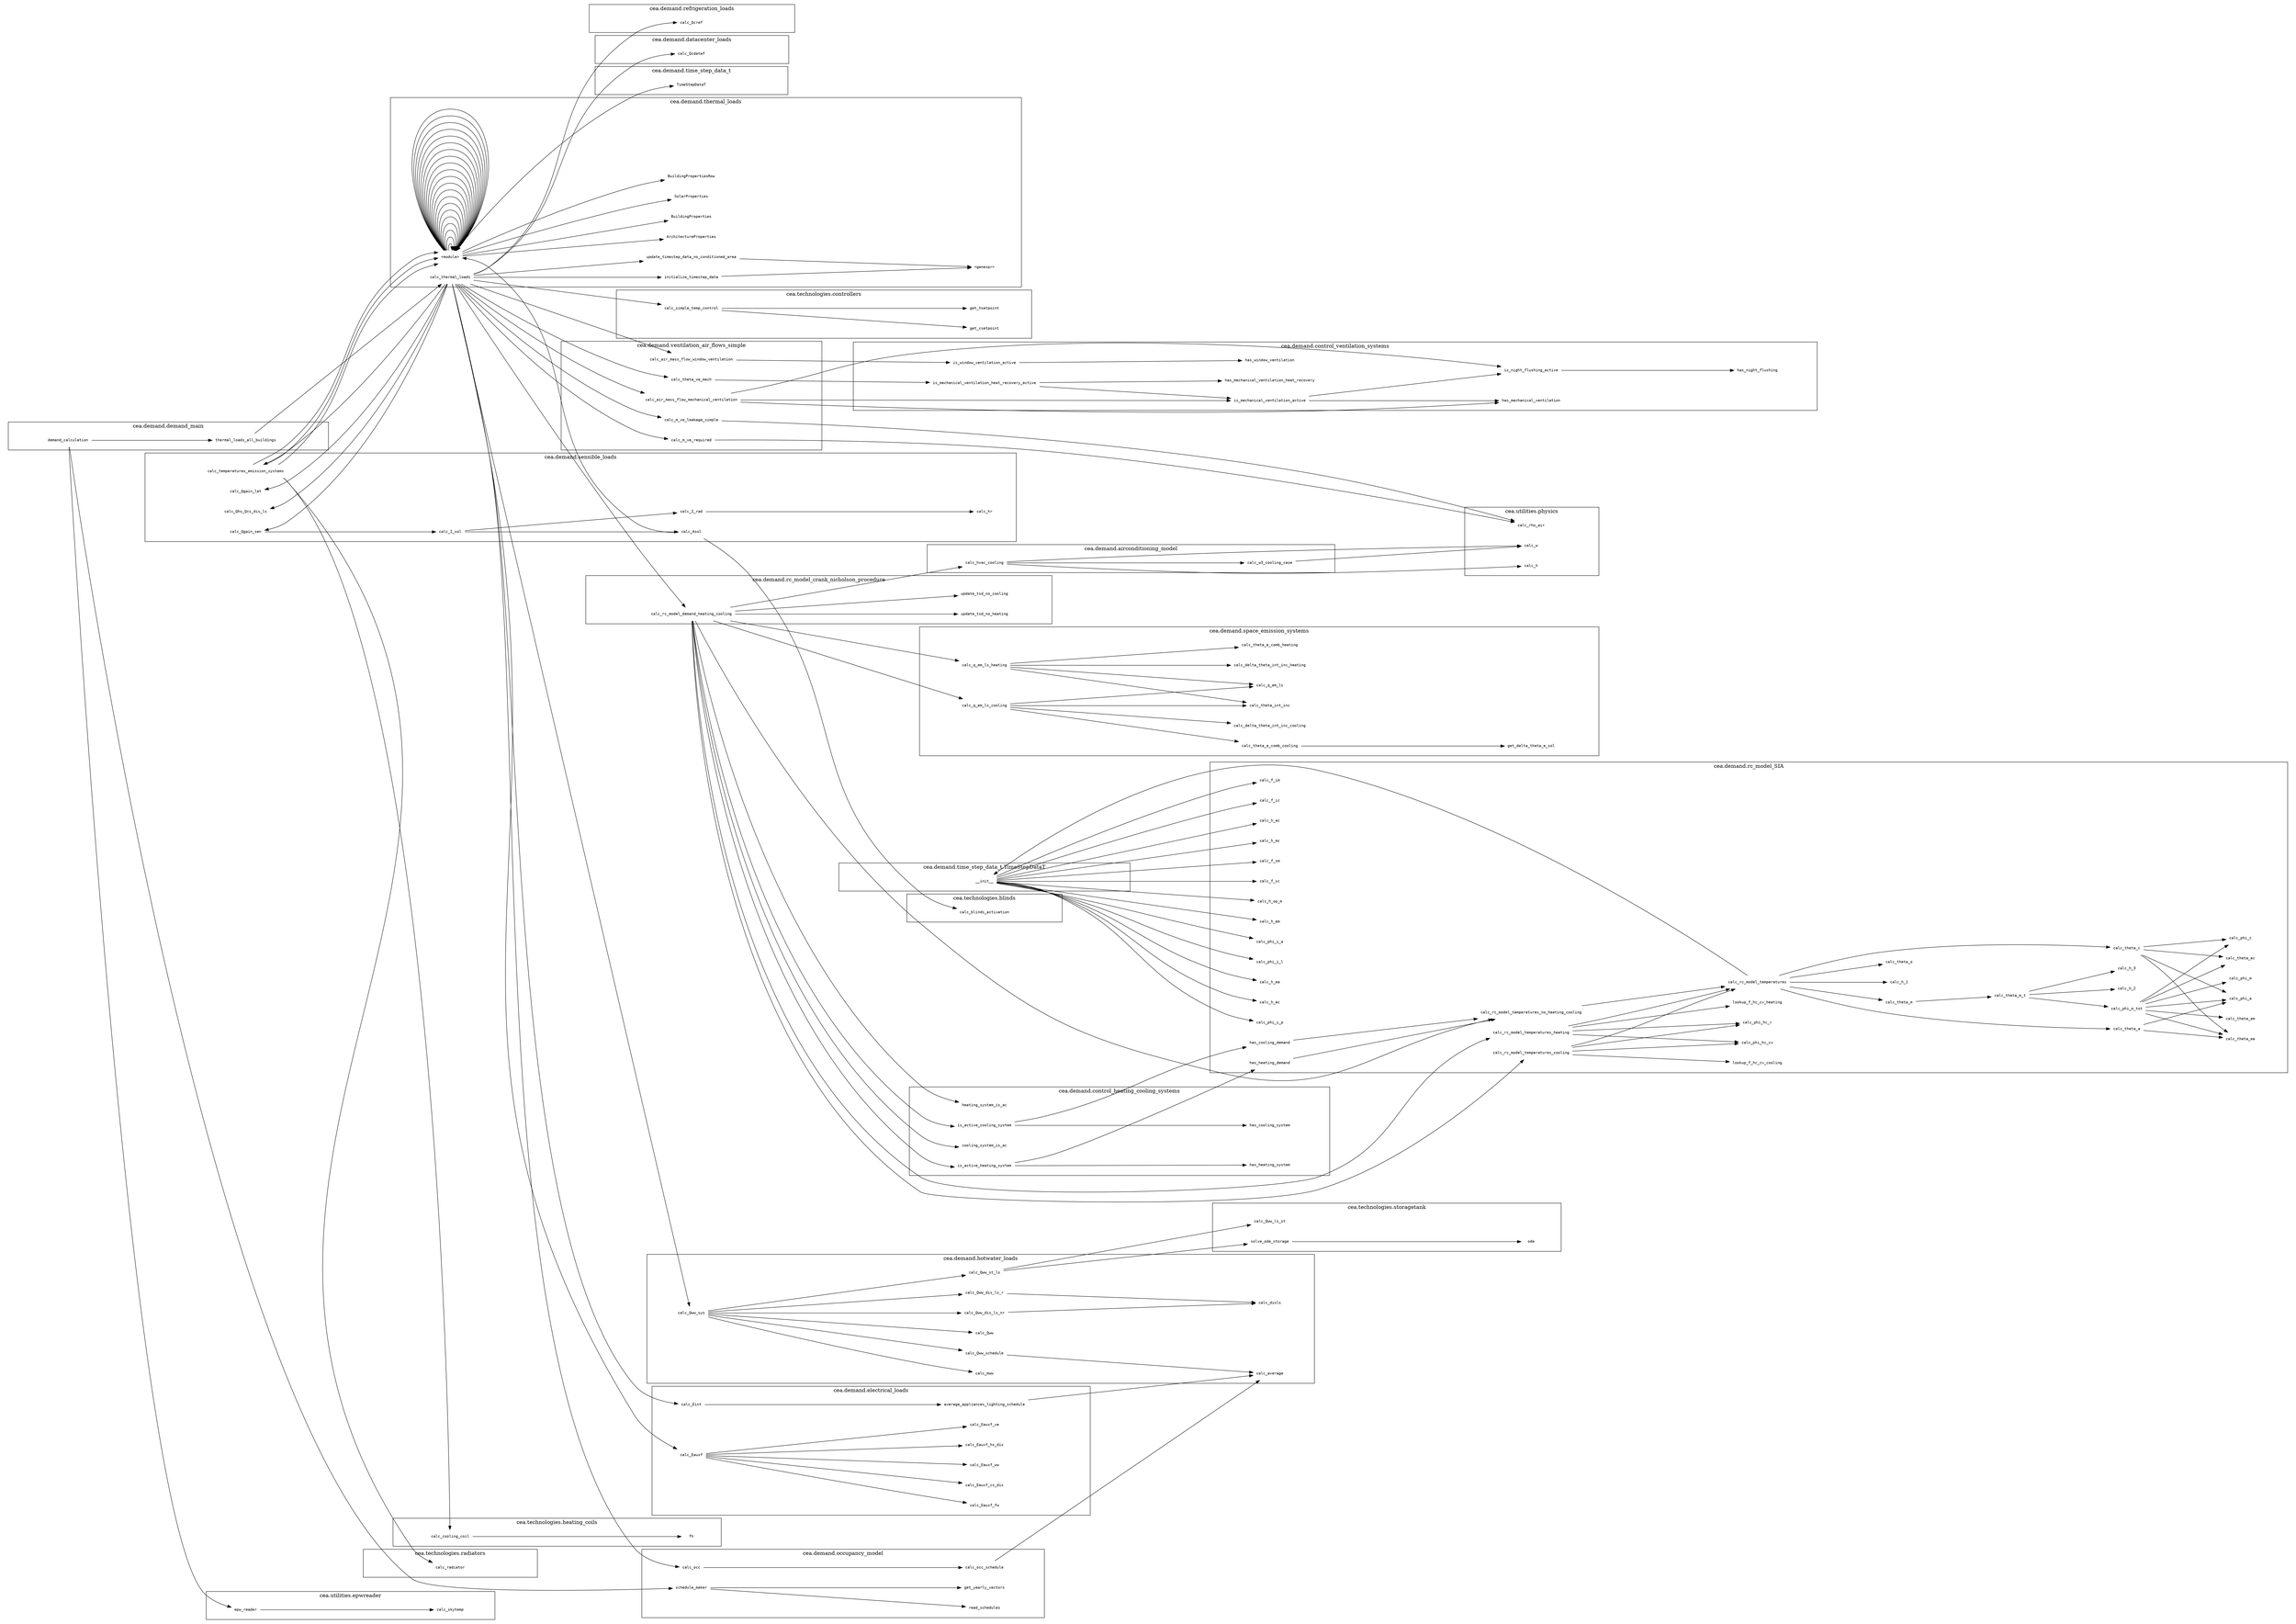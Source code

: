 digraph demand_function_graph {
  rankdir=LR;
  ratio=0.7072135785007072;
  edge[weight=1.2];
  node [shape=plaintext, ranksep=0.7, nodesep=0.7, fontsize=10, fontname=monospace, color=none];
  subgraph "cluster_cea.demand.thermal_loads" {
    "initialize_timestep_data";
    "SolarProperties";
    "BuildingPropertiesRow";
    "ArchitectureProperties";
    "calc_thermal_loads";
    "<module>";
    "<genexpr>";
    "update_timestep_data_no_conditioned_area";
    "BuildingProperties";
    label="cea.demand.thermal_loads";
  }
  subgraph "cluster_cea.demand.time_step_data_t" {
    "<module>";
    "TimeStepDataT";
    label="cea.demand.time_step_data_t";
  }
  subgraph "cluster_cea.utilities.physics" {
    "calc_rho_air";
    "calc_h";
    "calc_w";
    "<module>";
    label="cea.utilities.physics";
  }
  subgraph "cluster_cea.utilities" {
    "<module>";
    label="cea.utilities";
  }
  subgraph "cluster_cea.technologies.controllers" {
    "calc_simple_temp_control";
    "get_csetpoint";
    "get_hsetpoint";
    "<module>";
    label="cea.technologies.controllers";
  }
  subgraph "cluster_cea.demand.control_ventilation_systems" {
    "has_window_ventilation";
    "is_mechanical_ventilation_active";
    "is_window_ventilation_active";
    "has_mechanical_ventilation";
    "has_night_flushing";
    "is_mechanical_ventilation_heat_recovery_active";
    "<module>";
    "is_night_flushing_active";
    "has_mechanical_ventilation_heat_recovery";
    label="cea.demand.control_ventilation_systems";
  }
  subgraph "cluster_cea.technologies.blinds" {
    "calc_blinds_activation";
    "<module>";
    label="cea.technologies.blinds";
  }
  subgraph "cluster_cea.demand.ventilation_air_flows_simple" {
    "calc_air_mass_flow_window_ventilation";
    "calc_m_ve_leakage_simple";
    "calc_air_mass_flow_mechanical_ventilation";
    "calc_theta_ve_mech";
    "<module>";
    "calc_m_ve_required";
    label="cea.demand.ventilation_air_flows_simple";
  }
  subgraph "cluster_cea.demand.hotwater_loads" {
    "calc_mww";
    "calc_average";
    "<module>";
    "calc_Qww_sys";
    "calc_Qww_schedule";
    "calc_Qww";
    "calc_disls";
    "calc_Qww_dis_ls_nr";
    "calc_Qww_st_ls";
    "calc_Qww_dis_ls_r";
    label="cea.demand.hotwater_loads";
  }
  subgraph "cluster_cea.technologies.storagetank" {
    "ode";
    "<module>";
    "calc_Qww_ls_st";
    "solve_ode_storage";
    label="cea.technologies.storagetank";
  }
  subgraph "cluster_cea.technologies.heating_coils" {
    "<module>";
    "calc_cooling_coil";
    "fh";
    label="cea.technologies.heating_coils";
  }
  subgraph "cluster_cea.demand.refrigeration_loads" {
    "<module>";
    "calc_Qcref";
    label="cea.demand.refrigeration_loads";
  }
  subgraph "cluster_cea.demand.occupancy_model" {
    "calc_average";
    "<module>";
    "calc_occ_schedule";
    "schedule_maker";
    "calc_occ";
    "get_yearly_vectors";
    "read_schedules";
    label="cea.demand.occupancy_model";
  }
  subgraph "cluster_cea.technologies.radiators" {
    "calc_radiator";
    "<module>";
    label="cea.technologies.radiators";
  }
  subgraph "cluster_cea.technologies" {
    "<module>";
    label="cea.technologies";
  }
  subgraph "cluster_cea.utilities.epwreader" {
    "<module>";
    "epw_reader";
    "calc_skytemp";
    label="cea.utilities.epwreader";
  }
  subgraph "cluster_cea.technologies.tabs" {
    "<module>";
    label="cea.technologies.tabs";
  }
  subgraph "cluster_cea.demand.datacenter_loads" {
    "<module>";
    "calc_Qcdataf";
    label="cea.demand.datacenter_loads";
  }
  subgraph "cluster_cea.demand.electrical_loads" {
    "<module>";
    "calc_Eauxf_hs_dis";
    "calc_Eauxf_ve";
    "calc_Eauxf_fw";
    "calc_Eint";
    "calc_Eauxf_cs_dis";
    "calc_average";
    "calc_Eauxf_ww";
    "average_appliances_lighting_schedule";
    "calc_Eauxf";
    label="cea.demand.electrical_loads";
  }
  subgraph "cluster_cea.demand.time_step_data_t.TimeStepDataT" {
    "__init__";
    label="cea.demand.time_step_data_t.TimeStepDataT";
  }
  subgraph "cluster_cea.demand.sensible_loads" {
    "calc_I_rad";
    "calc_I_sol";
    "calc_temperatures_emission_systems";
    "calc_Qgain_lat";
    "calc_Qhs_Qcs_dis_ls";
    "calc_Asol";
    "<module>";
    "calc_hr";
    "calc_Qgain_sen";
    label="cea.demand.sensible_loads";
  }
  subgraph "cluster_cea.demand.airconditioning_model" {
    "<module>";
    "calc_hvac_cooling";
    "calc_w3_cooling_case";
    label="cea.demand.airconditioning_model";
  }
  subgraph "cluster_cea.demand.rc_model_crank_nicholson_procedure" {
    "update_tsd_no_heating";
    "<module>";
    "calc_rc_model_demand_heating_cooling";
    "update_tsd_no_cooling";
    label="cea.demand.rc_model_crank_nicholson_procedure";
  }
  subgraph "cluster_cea.demand.demand_main" {
    "thermal_loads_all_buildings";
    "demand_calculation";
    "<module>";
    label="cea.demand.demand_main";
  }
  subgraph "cluster_cea.demand.space_emission_systems" {
    "calc_theta_int_inc";
    "<module>";
    "calc_q_em_ls_heating";
    "calc_delta_theta_int_inc_heating";
    "calc_delta_theta_int_inc_cooling";
    "calc_theta_e_comb_heating";
    "get_delta_theta_e_sol";
    "calc_theta_e_comb_cooling";
    "calc_q_em_ls_cooling";
    "calc_q_em_ls";
    label="cea.demand.space_emission_systems";
  }
  subgraph "cluster_cea.demand.rc_model_SIA" {
    "calc_h_op_m";
    "calc_theta_ea";
    "calc_theta_ec";
    "calc_theta_em";
    "calc_h_em";
    "calc_phi_i_a";
    "calc_phi_i_l";
    "calc_h_ea";
    "calc_h_ec";
    "calc_phi_i_p";
    "has_cooling_demand";
    "calc_rc_model_temperatures";
    "<module>";
    "calc_phi_m_tot";
    "calc_theta_a";
    "calc_phi_hc_cv";
    "calc_f_im";
    "calc_f_ic";
    "calc_theta_m";
    "calc_h_2";
    "calc_h_1";
    "calc_rc_model_temperatures_no_heating_cooling";
    "calc_rc_model_temperatures_heating";
    "calc_h_ac";
    "calc_theta_o";
    "calc_rc_model_temperatures_cooling";
    "has_heating_demand";
    "lookup_f_hc_cv_cooling";
    "calc_phi_hc_r";
    "calc_phi_a";
    "calc_phi_c";
    "calc_phi_m";
    "calc_h_mc";
    "calc_h_3";
    "calc_theta_m_t";
    "calc_f_sm";
    "calc_f_sc";
    "lookup_f_hc_cv_heating";
    "calc_theta_c";
    label="cea.demand.rc_model_SIA";
  }
  subgraph "cluster_cea.demand.control_heating_cooling_systems" {
    "heating_system_is_ac";
    "is_active_cooling_system";
    "cooling_system_is_ac";
    "has_cooling_system";
    "is_active_heating_system";
    "has_heating_system";
    "<module>";
    label="cea.demand.control_heating_cooling_systems";
  }
  "<module>" -> "<module>";
  "<module>" -> "<module>";
  "<module>" -> "<module>";
  "<module>" -> "<module>";
  "<module>" -> "<module>";
  "<module>" -> "<module>";
  "<module>" -> "<module>";
  "<module>" -> "<module>";
  "<module>" -> "TimeStepDataT";
  "<module>" -> "<module>";
  "<module>" -> "<module>";
  "<module>" -> "<module>";
  "<module>" -> "<module>";
  "<module>" -> "<module>";
  "<module>" -> "<module>";
  "<module>" -> "<module>";
  "<module>" -> "<module>";
  "<module>" -> "<module>";
  "<module>" -> "<module>";
  "<module>" -> "<module>";
  "<module>" -> "<module>";
  "<module>" -> "BuildingProperties";
  "<module>" -> "BuildingPropertiesRow";
  "<module>" -> "ArchitectureProperties";
  "<module>" -> "SolarProperties";
  "<module>" -> "<module>";
  "demand_calculation" -> "epw_reader";
  "epw_reader" -> "calc_skytemp";
  "demand_calculation" -> "schedule_maker";
  "schedule_maker" -> "read_schedules";
  "schedule_maker" -> "get_yearly_vectors";
  "demand_calculation" -> "thermal_loads_all_buildings";
  "thermal_loads_all_buildings" -> "calc_thermal_loads";
  "calc_thermal_loads" -> "initialize_timestep_data";
  "initialize_timestep_data" -> "<genexpr>";
  "calc_thermal_loads" -> "calc_occ";
  "calc_occ" -> "calc_occ_schedule";
  "calc_occ_schedule" -> "calc_average";
  "calc_thermal_loads" -> "calc_Eint";
  "calc_Eint" -> "average_appliances_lighting_schedule";
  "average_appliances_lighting_schedule" -> "calc_average";
  "calc_thermal_loads" -> "calc_Qcref";
  "calc_thermal_loads" -> "calc_Qcdataf";
  "calc_thermal_loads" -> "calc_m_ve_required";
  "calc_m_ve_required" -> "calc_rho_air";
  "calc_thermal_loads" -> "calc_m_ve_leakage_simple";
  "calc_m_ve_leakage_simple" -> "calc_rho_air";
  "calc_thermal_loads" -> "calc_simple_temp_control";
  "calc_simple_temp_control" -> "get_hsetpoint";
  "calc_simple_temp_control" -> "get_csetpoint";
  "calc_thermal_loads" -> "calc_Qgain_lat";
  "calc_thermal_loads" -> "calc_Qgain_sen";
  "calc_Qgain_sen" -> "calc_I_sol";
  "calc_I_sol" -> "calc_Asol";
  "calc_Asol" -> "<module>";
  "calc_Asol" -> "calc_blinds_activation";
  "calc_I_sol" -> "calc_I_rad";
  "calc_I_rad" -> "calc_hr";
  "calc_thermal_loads" -> "calc_air_mass_flow_mechanical_ventilation";
  "calc_air_mass_flow_mechanical_ventilation" -> "is_mechanical_ventilation_active";
  "is_mechanical_ventilation_active" -> "has_mechanical_ventilation";
  "is_mechanical_ventilation_active" -> "is_night_flushing_active";
  "is_night_flushing_active" -> "has_night_flushing";
  "calc_air_mass_flow_mechanical_ventilation" -> "has_mechanical_ventilation";
  "calc_air_mass_flow_mechanical_ventilation" -> "is_night_flushing_active";
  "calc_thermal_loads" -> "calc_air_mass_flow_window_ventilation";
  "calc_air_mass_flow_window_ventilation" -> "is_window_ventilation_active";
  "is_window_ventilation_active" -> "has_window_ventilation";
  "calc_thermal_loads" -> "calc_theta_ve_mech";
  "calc_theta_ve_mech" -> "is_mechanical_ventilation_heat_recovery_active";
  "is_mechanical_ventilation_heat_recovery_active" -> "is_mechanical_ventilation_active";
  "calc_thermal_loads" -> "calc_rc_model_demand_heating_cooling";
  "calc_rc_model_demand_heating_cooling" -> "is_active_heating_system";
  "calc_rc_model_demand_heating_cooling" -> "is_active_cooling_system";
  "is_active_cooling_system" -> "has_cooling_system";
  "calc_rc_model_demand_heating_cooling" -> "calc_rc_model_temperatures_no_heating_cooling";
  "calc_rc_model_temperatures_no_heating_cooling" -> "calc_rc_model_temperatures";
  "calc_rc_model_temperatures" -> "__init__";
  "__init__" -> "calc_h_ec";
  "__init__" -> "calc_h_ac";
  "__init__" -> "calc_h_ea";
  "__init__" -> "calc_f_sc";
  "__init__" -> "calc_f_ic";
  "__init__" -> "calc_h_op_m";
  "__init__" -> "calc_h_mc";
  "__init__" -> "calc_h_em";
  "__init__" -> "calc_f_im";
  "__init__" -> "calc_f_sm";
  "__init__" -> "calc_phi_i_l";
  "__init__" -> "calc_phi_i_a";
  "__init__" -> "calc_phi_i_p";
  "calc_rc_model_temperatures" -> "calc_h_1";
  "calc_rc_model_temperatures" -> "calc_theta_m";
  "calc_theta_m" -> "calc_theta_m_t";
  "calc_theta_m_t" -> "calc_h_2";
  "calc_theta_m_t" -> "calc_h_3";
  "calc_theta_m_t" -> "calc_phi_m_tot";
  "calc_phi_m_tot" -> "calc_theta_em";
  "calc_phi_m_tot" -> "calc_theta_ec";
  "calc_phi_m_tot" -> "calc_theta_ea";
  "calc_phi_m_tot" -> "calc_phi_a";
  "calc_phi_m_tot" -> "calc_phi_c";
  "calc_phi_m_tot" -> "calc_phi_m";
  "calc_rc_model_temperatures" -> "calc_theta_c";
  "calc_theta_c" -> "calc_phi_c";
  "calc_theta_c" -> "calc_theta_ec";
  "calc_theta_c" -> "calc_phi_a";
  "calc_theta_c" -> "calc_theta_ea";
  "calc_rc_model_temperatures" -> "calc_theta_a";
  "calc_theta_a" -> "calc_theta_ea";
  "calc_theta_a" -> "calc_phi_a";
  "calc_rc_model_temperatures" -> "calc_theta_o";
  "calc_rc_model_demand_heating_cooling" -> "update_tsd_no_cooling";
  "calc_rc_model_demand_heating_cooling" -> "update_tsd_no_heating";
  "is_mechanical_ventilation_heat_recovery_active" -> "has_mechanical_ventilation_heat_recovery";
  "is_active_cooling_system" -> "has_cooling_demand";
  "has_cooling_demand" -> "calc_rc_model_temperatures_no_heating_cooling";
  "calc_rc_model_demand_heating_cooling" -> "calc_rc_model_temperatures_cooling";
  "calc_rc_model_temperatures_cooling" -> "lookup_f_hc_cv_cooling";
  "calc_rc_model_temperatures_cooling" -> "calc_phi_hc_cv";
  "calc_rc_model_temperatures_cooling" -> "calc_phi_hc_r";
  "calc_rc_model_temperatures_cooling" -> "calc_rc_model_temperatures";
  "calc_rc_model_demand_heating_cooling" -> "calc_rc_model_temperatures_heating";
  "calc_rc_model_temperatures_heating" -> "lookup_f_hc_cv_heating";
  "calc_rc_model_temperatures_heating" -> "calc_phi_hc_cv";
  "calc_rc_model_temperatures_heating" -> "calc_phi_hc_r";
  "calc_rc_model_temperatures_heating" -> "calc_rc_model_temperatures";
  "calc_rc_model_demand_heating_cooling" -> "cooling_system_is_ac";
  "calc_rc_model_demand_heating_cooling" -> "calc_hvac_cooling";
  "calc_hvac_cooling" -> "calc_w";
  "calc_hvac_cooling" -> "calc_w3_cooling_case";
  "calc_w3_cooling_case" -> "calc_w";
  "calc_hvac_cooling" -> "calc_h";
  "calc_rc_model_demand_heating_cooling" -> "calc_q_em_ls_cooling";
  "calc_q_em_ls_cooling" -> "calc_delta_theta_int_inc_cooling";
  "calc_q_em_ls_cooling" -> "calc_theta_int_inc";
  "calc_q_em_ls_cooling" -> "calc_theta_e_comb_cooling";
  "calc_theta_e_comb_cooling" -> "get_delta_theta_e_sol";
  "calc_q_em_ls_cooling" -> "calc_q_em_ls";
  "is_active_heating_system" -> "has_heating_system";
  "is_active_heating_system" -> "has_heating_demand";
  "has_heating_demand" -> "calc_rc_model_temperatures_no_heating_cooling";
  "calc_rc_model_demand_heating_cooling" -> "heating_system_is_ac";
  "calc_rc_model_demand_heating_cooling" -> "calc_q_em_ls_heating";
  "calc_q_em_ls_heating" -> "calc_delta_theta_int_inc_heating";
  "calc_q_em_ls_heating" -> "calc_theta_int_inc";
  "calc_q_em_ls_heating" -> "calc_theta_e_comb_heating";
  "calc_q_em_ls_heating" -> "calc_q_em_ls";
  "calc_thermal_loads" -> "calc_Qhs_Qcs_dis_ls";
  "calc_thermal_loads" -> "calc_temperatures_emission_systems";
  "calc_temperatures_emission_systems" -> "<module>";
  "calc_temperatures_emission_systems" -> "<module>";
  "calc_temperatures_emission_systems" -> "<module>";
  "calc_temperatures_emission_systems" -> "calc_radiator";
  "calc_temperatures_emission_systems" -> "calc_cooling_coil";
  "calc_cooling_coil" -> "fh";
  "calc_thermal_loads" -> "calc_Qww_sys";
  "calc_Qww_sys" -> "calc_Qww_schedule";
  "calc_Qww_schedule" -> "calc_average";
  "calc_Qww_sys" -> "calc_mww";
  "calc_Qww_sys" -> "calc_Qww";
  "calc_Qww_sys" -> "calc_Qww_dis_ls_r";
  "calc_Qww_dis_ls_r" -> "calc_disls";
  "calc_Qww_sys" -> "calc_Qww_dis_ls_nr";
  "calc_Qww_dis_ls_nr" -> "calc_disls";
  "calc_Qww_sys" -> "calc_Qww_st_ls";
  "calc_Qww_st_ls" -> "calc_Qww_ls_st";
  "calc_Qww_st_ls" -> "solve_ode_storage";
  "solve_ode_storage" -> "ode";
  "calc_thermal_loads" -> "calc_Eauxf";
  "calc_Eauxf" -> "calc_Eauxf_ww";
  "calc_Eauxf" -> "calc_Eauxf_hs_dis";
  "calc_Eauxf" -> "calc_Eauxf_cs_dis";
  "calc_Eauxf" -> "calc_Eauxf_fw";
  "calc_Eauxf" -> "calc_Eauxf_ve";
  "calc_thermal_loads" -> "update_timestep_data_no_conditioned_area";
  "update_timestep_data_no_conditioned_area" -> "<genexpr>";
}
